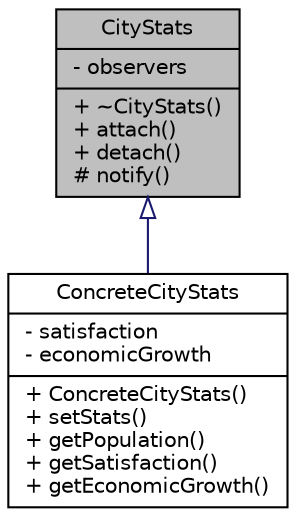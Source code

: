 digraph "CityStats"
{
 // LATEX_PDF_SIZE
  edge [fontname="Helvetica",fontsize="10",labelfontname="Helvetica",labelfontsize="10"];
  node [fontname="Helvetica",fontsize="10",shape=record];
  Node1 [label="{CityStats\n|- observers\l|+ ~CityStats()\l+ attach()\l+ detach()\l# notify()\l}",height=0.2,width=0.4,color="black", fillcolor="grey75", style="filled", fontcolor="black",tooltip="Manages collection of city statistics observers."];
  Node1 -> Node2 [dir="back",color="midnightblue",fontsize="10",style="solid",arrowtail="onormal",fontname="Helvetica"];
  Node2 [label="{ConcreteCityStats\n|- satisfaction\l- economicGrowth\l|+ ConcreteCityStats()\l+ setStats()\l+ getPopulation()\l+ getSatisfaction()\l+ getEconomicGrowth()\l}",height=0.2,width=0.4,color="black", fillcolor="white", style="filled",URL="$classConcreteCityStats.html",tooltip="Concrete implementation of city statistics tracking."];
}
